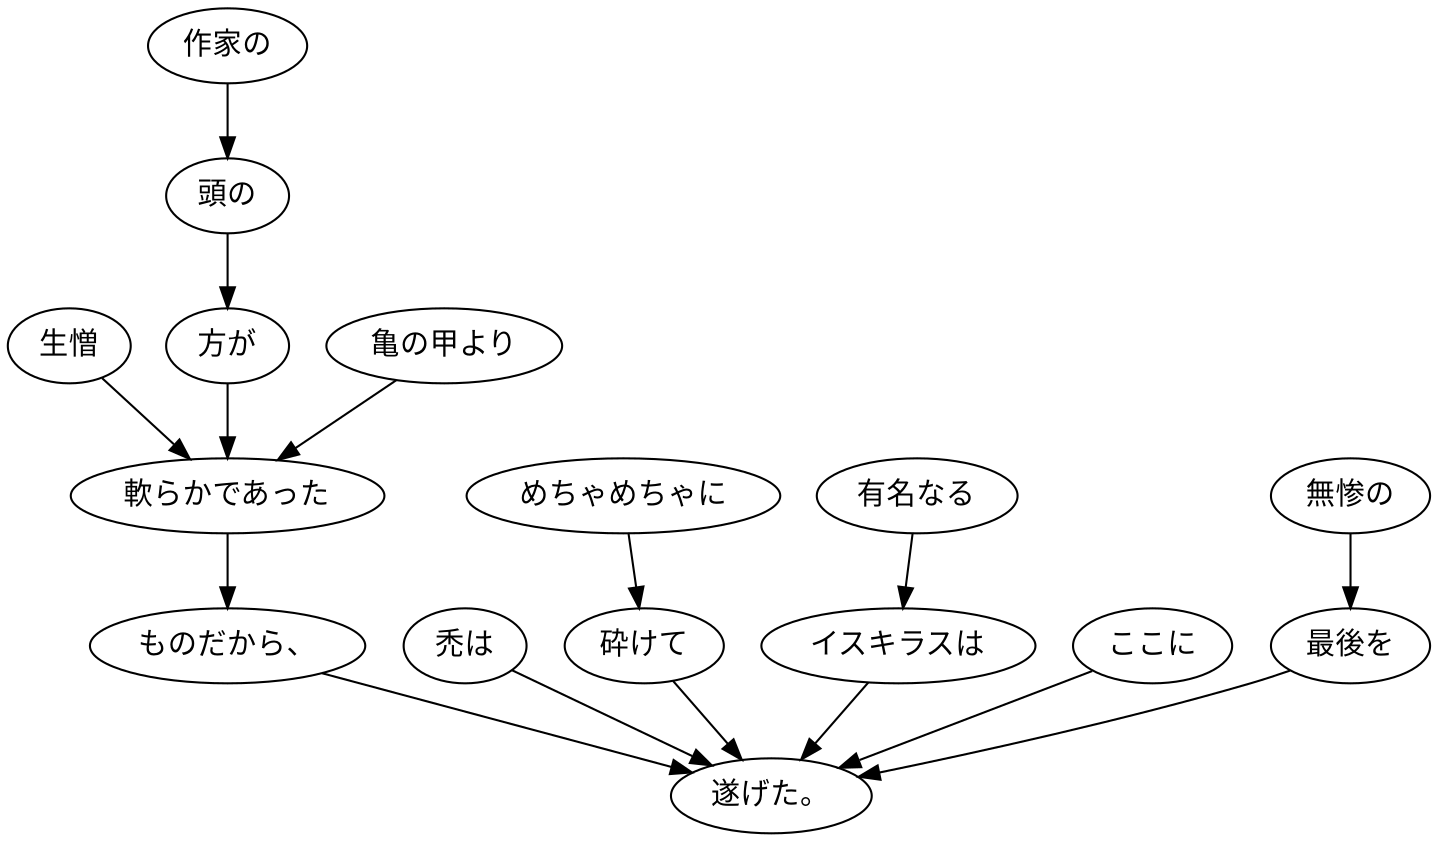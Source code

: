 digraph graph4948 {
	node0 [label="生憎"];
	node1 [label="作家の"];
	node2 [label="頭の"];
	node3 [label="方が"];
	node4 [label="亀の甲より"];
	node5 [label="軟らかであった"];
	node6 [label="ものだから、"];
	node7 [label="禿は"];
	node8 [label="めちゃめちゃに"];
	node9 [label="砕けて"];
	node10 [label="有名なる"];
	node11 [label="イスキラスは"];
	node12 [label="ここに"];
	node13 [label="無惨の"];
	node14 [label="最後を"];
	node15 [label="遂げた。"];
	node0 -> node5;
	node1 -> node2;
	node2 -> node3;
	node3 -> node5;
	node4 -> node5;
	node5 -> node6;
	node6 -> node15;
	node7 -> node15;
	node8 -> node9;
	node9 -> node15;
	node10 -> node11;
	node11 -> node15;
	node12 -> node15;
	node13 -> node14;
	node14 -> node15;
}
